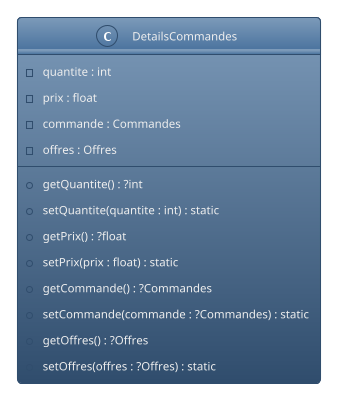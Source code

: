 @startuml Entité DetailsCommandes
!theme spacelab
class DetailsCommandes {
  - quantite : int
  - prix : float
  - commande : Commandes
  - offres : Offres
  + getQuantite() : ?int
  + setQuantite(quantite : int) : static
  + getPrix() : ?float
  + setPrix(prix : float) : static
  + getCommande() : ?Commandes
  + setCommande(commande : ?Commandes) : static
  + getOffres() : ?Offres
  + setOffres(offres : ?Offres) : static
}
@enduml

